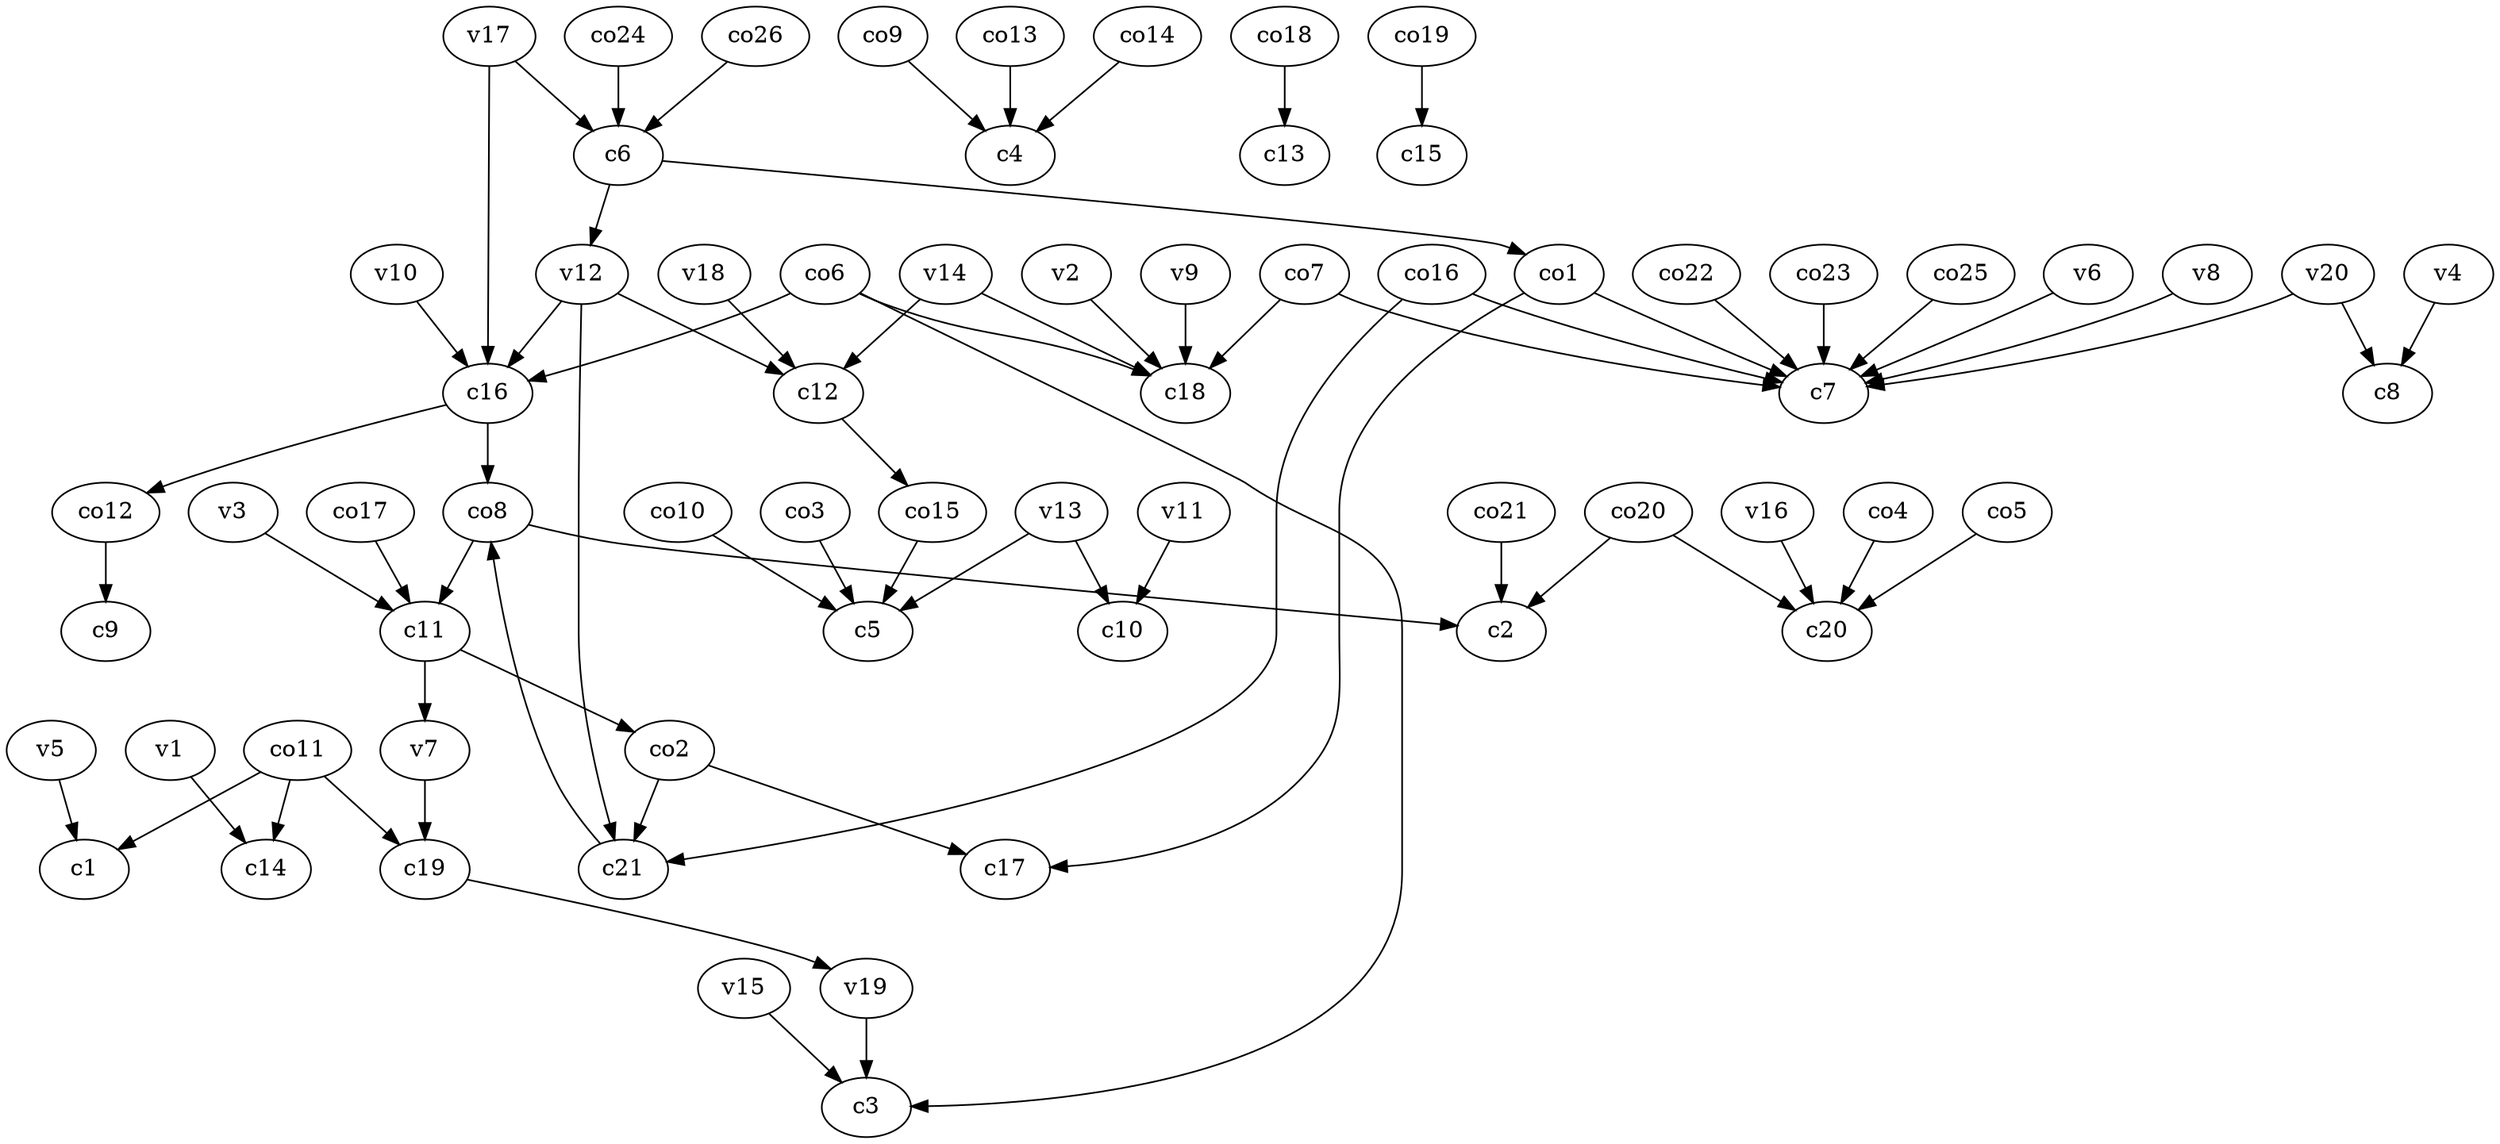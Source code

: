 strict digraph  {
c1;
c2;
c3;
c4;
c5;
c6;
c7;
c8;
c9;
c10;
c11;
c12;
c13;
c14;
c15;
c16;
c17;
c18;
c19;
c20;
c21;
v1;
v2;
v3;
v4;
v5;
v6;
v7;
v8;
v9;
v10;
v11;
v12;
v13;
v14;
v15;
v16;
v17;
v18;
v19;
v20;
co1;
co2;
co3;
co4;
co5;
co6;
co7;
co8;
co9;
co10;
co11;
co12;
co13;
co14;
co15;
co16;
co17;
co18;
co19;
co20;
co21;
co22;
co23;
co24;
co25;
co26;
c6 -> v12  [weight=1];
c6 -> co1  [weight=1];
c11 -> v7  [weight=1];
c11 -> co2  [weight=1];
c12 -> co15  [weight=1];
c16 -> co12  [weight=1];
c16 -> co8  [weight=1];
c19 -> v19  [weight=1];
c21 -> co8  [weight=1];
v1 -> c14  [weight=1];
v2 -> c18  [weight=1];
v3 -> c11  [weight=1];
v4 -> c8  [weight=1];
v5 -> c1  [weight=1];
v6 -> c7  [weight=1];
v7 -> c19  [weight=1];
v8 -> c7  [weight=1];
v9 -> c18  [weight=1];
v10 -> c16  [weight=1];
v11 -> c10  [weight=1];
v12 -> c21  [weight=1];
v12 -> c12  [weight=1];
v12 -> c16  [weight=1];
v13 -> c10  [weight=1];
v13 -> c5  [weight=1];
v14 -> c12  [weight=1];
v14 -> c18  [weight=1];
v15 -> c3  [weight=1];
v16 -> c20  [weight=1];
v17 -> c16  [weight=1];
v17 -> c6  [weight=1];
v18 -> c12  [weight=1];
v19 -> c3  [weight=1];
v20 -> c8  [weight=1];
v20 -> c7  [weight=1];
co1 -> c17  [weight=1];
co1 -> c7  [weight=1];
co2 -> c21  [weight=1];
co2 -> c17  [weight=1];
co3 -> c5  [weight=1];
co4 -> c20  [weight=1];
co5 -> c20  [weight=1];
co6 -> c3  [weight=1];
co6 -> c16  [weight=1];
co6 -> c18  [weight=1];
co7 -> c18  [weight=1];
co7 -> c7  [weight=1];
co8 -> c11  [weight=1];
co8 -> c2  [weight=1];
co9 -> c4  [weight=1];
co10 -> c5  [weight=1];
co11 -> c1  [weight=1];
co11 -> c14  [weight=1];
co11 -> c19  [weight=1];
co12 -> c9  [weight=1];
co13 -> c4  [weight=1];
co14 -> c4  [weight=1];
co15 -> c5  [weight=1];
co16 -> c21  [weight=1];
co16 -> c7  [weight=1];
co17 -> c11  [weight=1];
co18 -> c13  [weight=1];
co19 -> c15  [weight=1];
co20 -> c20  [weight=1];
co20 -> c2  [weight=1];
co21 -> c2  [weight=1];
co22 -> c7  [weight=1];
co23 -> c7  [weight=1];
co24 -> c6  [weight=1];
co25 -> c7  [weight=1];
co26 -> c6  [weight=1];
}

